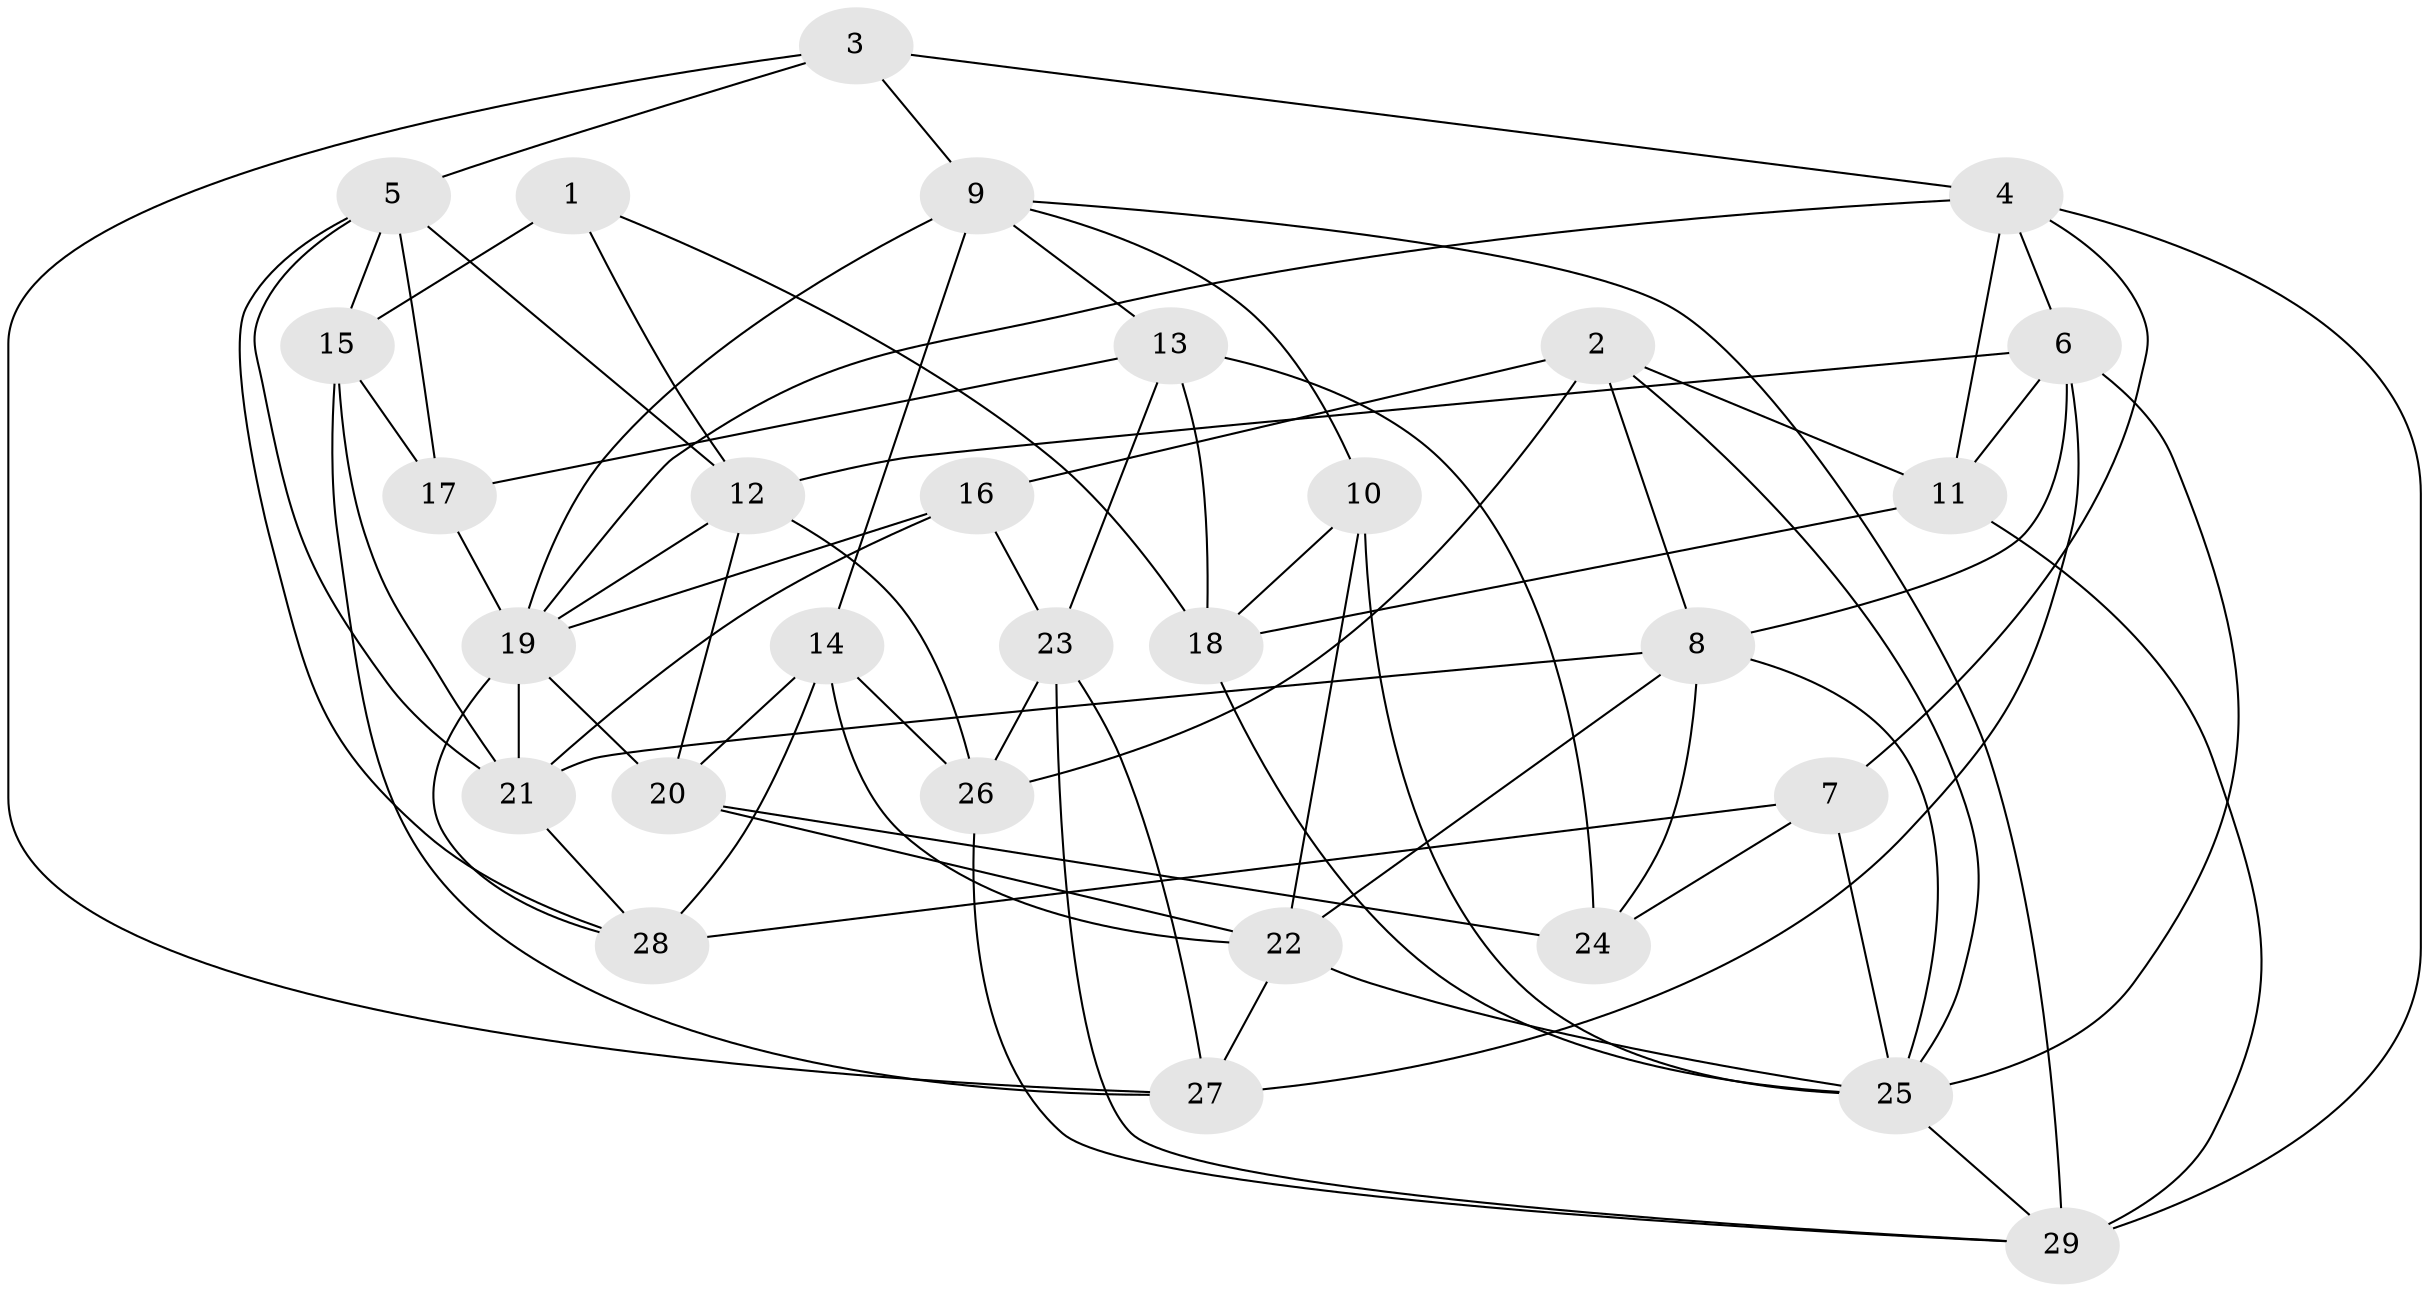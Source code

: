 // original degree distribution, {4: 1.0}
// Generated by graph-tools (version 1.1) at 2025/02/03/09/25 03:02:55]
// undirected, 29 vertices, 76 edges
graph export_dot {
graph [start="1"]
  node [color=gray90,style=filled];
  1;
  2;
  3;
  4;
  5;
  6;
  7;
  8;
  9;
  10;
  11;
  12;
  13;
  14;
  15;
  16;
  17;
  18;
  19;
  20;
  21;
  22;
  23;
  24;
  25;
  26;
  27;
  28;
  29;
  1 -- 12 [weight=1.0];
  1 -- 15 [weight=2.0];
  1 -- 18 [weight=1.0];
  2 -- 8 [weight=1.0];
  2 -- 11 [weight=1.0];
  2 -- 16 [weight=1.0];
  2 -- 25 [weight=1.0];
  2 -- 26 [weight=2.0];
  3 -- 4 [weight=1.0];
  3 -- 5 [weight=1.0];
  3 -- 9 [weight=1.0];
  3 -- 27 [weight=1.0];
  4 -- 6 [weight=1.0];
  4 -- 7 [weight=1.0];
  4 -- 11 [weight=1.0];
  4 -- 19 [weight=1.0];
  4 -- 29 [weight=1.0];
  5 -- 12 [weight=1.0];
  5 -- 15 [weight=1.0];
  5 -- 17 [weight=1.0];
  5 -- 21 [weight=1.0];
  5 -- 28 [weight=1.0];
  6 -- 8 [weight=1.0];
  6 -- 11 [weight=1.0];
  6 -- 12 [weight=1.0];
  6 -- 25 [weight=1.0];
  6 -- 27 [weight=1.0];
  7 -- 24 [weight=1.0];
  7 -- 25 [weight=1.0];
  7 -- 28 [weight=1.0];
  8 -- 21 [weight=1.0];
  8 -- 22 [weight=1.0];
  8 -- 24 [weight=1.0];
  8 -- 25 [weight=1.0];
  9 -- 10 [weight=1.0];
  9 -- 13 [weight=1.0];
  9 -- 14 [weight=1.0];
  9 -- 19 [weight=1.0];
  9 -- 29 [weight=1.0];
  10 -- 18 [weight=1.0];
  10 -- 22 [weight=1.0];
  10 -- 25 [weight=1.0];
  11 -- 18 [weight=2.0];
  11 -- 29 [weight=1.0];
  12 -- 19 [weight=1.0];
  12 -- 20 [weight=1.0];
  12 -- 26 [weight=1.0];
  13 -- 17 [weight=1.0];
  13 -- 18 [weight=1.0];
  13 -- 23 [weight=1.0];
  13 -- 24 [weight=2.0];
  14 -- 20 [weight=1.0];
  14 -- 22 [weight=1.0];
  14 -- 26 [weight=1.0];
  14 -- 28 [weight=2.0];
  15 -- 17 [weight=1.0];
  15 -- 21 [weight=1.0];
  15 -- 27 [weight=1.0];
  16 -- 19 [weight=1.0];
  16 -- 21 [weight=1.0];
  16 -- 23 [weight=1.0];
  17 -- 19 [weight=1.0];
  18 -- 25 [weight=1.0];
  19 -- 20 [weight=1.0];
  19 -- 21 [weight=1.0];
  19 -- 28 [weight=1.0];
  20 -- 22 [weight=1.0];
  20 -- 24 [weight=2.0];
  21 -- 28 [weight=1.0];
  22 -- 25 [weight=1.0];
  22 -- 27 [weight=1.0];
  23 -- 26 [weight=1.0];
  23 -- 27 [weight=2.0];
  23 -- 29 [weight=1.0];
  25 -- 29 [weight=1.0];
  26 -- 29 [weight=1.0];
}
